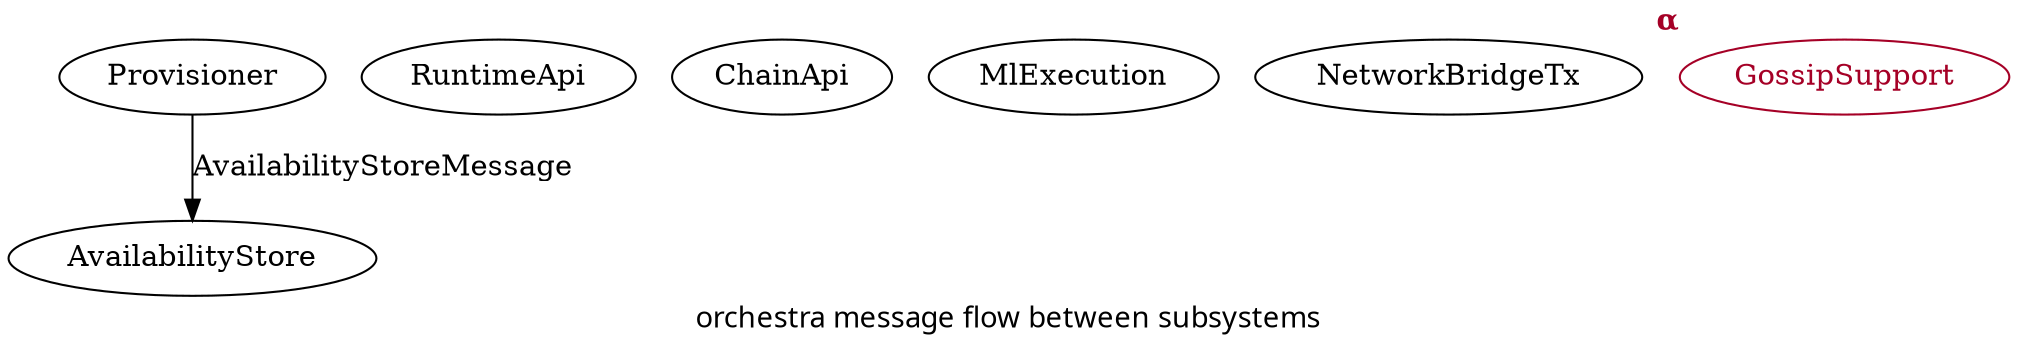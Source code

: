 digraph {
				fontname="Cantarell"
				bgcolor="white"
				label = "orchestra message flow between subsystems"
node [colorscheme=rdylgn10]
    0 [ label="AvailabilityStore"]
    1 [ label="Provisioner"]
    2 [ label="RuntimeApi"]
    3 [ label="ChainApi"]
    4 [ label="MlExecution"]
    6 [ label="NetworkBridgeTx"]
    7 [ color="/rdylgn10/1",fontcolor="/rdylgn10/1",xlabel=<<B><FONT COLOR="/rdylgn10/1">α</FONT></B>>,label="GossipSupport"]
    1 -> 0 [ label="AvailabilityStoreMessage"]
}
